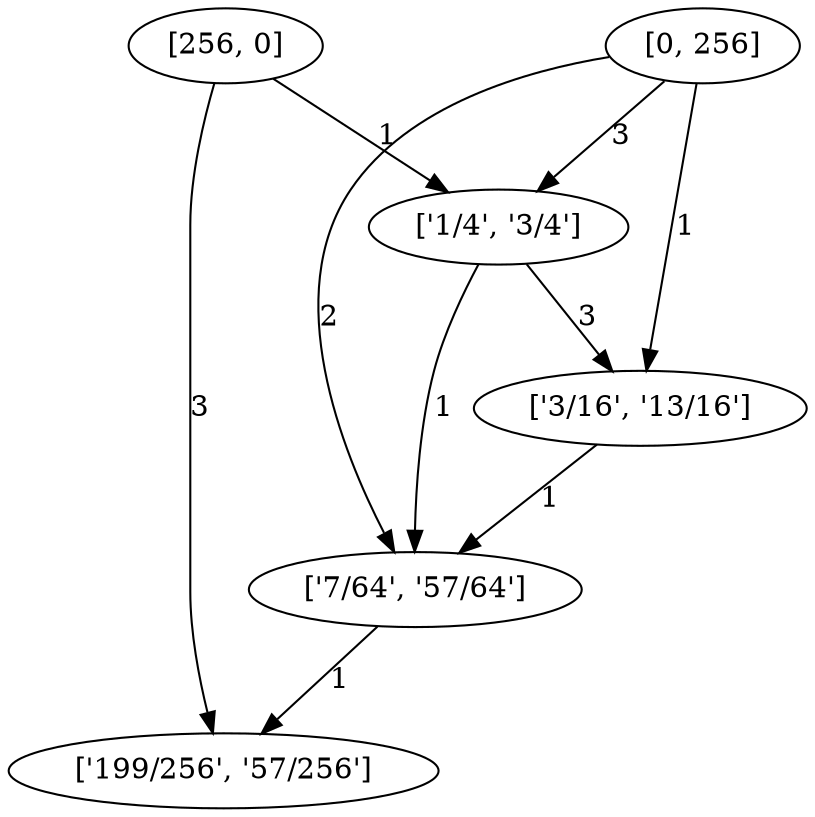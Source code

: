 digraph "DD" { 
graph [ ordering = "out"];
5001 -> 1[label = "3"];
5001 -> 4[label = "1"];
5002 -> 2[label = "2"];
5002 -> 3[label = "1"];
5002 -> 4[label = "3"];
2 -> 1[label = "1"];
3 -> 2[label = "1"];
4 -> 2[label = "1"];
4 -> 3[label = "3"];
5001 [label = "[256, 0]",  shape = oval]
5002 [label = "[0, 256]",  shape = oval]
1 [label = "['199/256', '57/256']",  shape = oval]
2 [label = "['7/64', '57/64']",  shape = oval]
3 [label = "['3/16', '13/16']",  shape = oval]
4 [label = "['1/4', '3/4']",  shape = oval]
}
